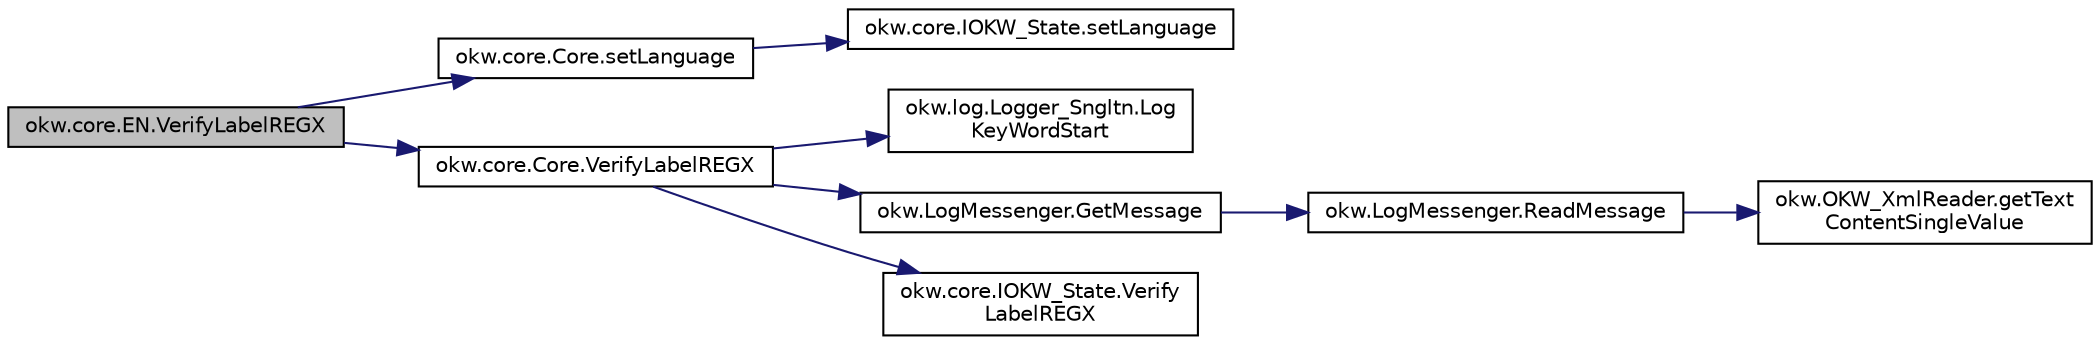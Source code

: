 digraph "okw.core.EN.VerifyLabelREGX"
{
 // INTERACTIVE_SVG=YES
 // LATEX_PDF_SIZE
  edge [fontname="Helvetica",fontsize="10",labelfontname="Helvetica",labelfontsize="10"];
  node [fontname="Helvetica",fontsize="10",shape=record];
  rankdir="LR";
  Node3249 [label="okw.core.EN.VerifyLabelREGX",height=0.2,width=0.4,color="black", fillcolor="grey75", style="filled", fontcolor="black",tooltip="Überprüft die Überschrift des Objektes."];
  Node3249 -> Node3250 [color="midnightblue",fontsize="10",style="solid",fontname="Helvetica"];
  Node3250 [label="okw.core.Core.setLanguage",height=0.2,width=0.4,color="black", fillcolor="white", style="filled",URL="$classokw_1_1core_1_1_core.html#ab4e0f723d27cb11c944ec4c82c426100",tooltip="Setzt die Sprache auf den gegebenen wert Language."];
  Node3250 -> Node3251 [color="midnightblue",fontsize="10",style="solid",fontname="Helvetica"];
  Node3251 [label="okw.core.IOKW_State.setLanguage",height=0.2,width=0.4,color="black", fillcolor="white", style="filled",URL="$interfaceokw_1_1core_1_1_i_o_k_w___state.html#a866baa0bde08a47418f54d63bdb56097",tooltip="Interne Methode zum setzen der Sprache für die sprachabhängigen Ausgaben der Dokumentation (Log)."];
  Node3249 -> Node3252 [color="midnightblue",fontsize="10",style="solid",fontname="Helvetica"];
  Node3252 [label="okw.core.Core.VerifyLabelREGX",height=0.2,width=0.4,color="black", fillcolor="white", style="filled",URL="$classokw_1_1core_1_1_core.html#a15bd6c1b810f32fe6efcc76ccb10a0ae",tooltip="Überprüft die Überschrift des Objektes."];
  Node3252 -> Node3253 [color="midnightblue",fontsize="10",style="solid",fontname="Helvetica"];
  Node3253 [label="okw.log.Logger_Sngltn.Log\lKeyWordStart",height=0.2,width=0.4,color="black", fillcolor="white", style="filled",URL="$classokw_1_1log_1_1_logger___sngltn.html#a70ec25e200e00ecefc544e8fd371d2ef",tooltip="Ausgabe eines Schlüsselwortes."];
  Node3252 -> Node3254 [color="midnightblue",fontsize="10",style="solid",fontname="Helvetica"];
  Node3254 [label="okw.LogMessenger.GetMessage",height=0.2,width=0.4,color="black", fillcolor="white", style="filled",URL="$classokw_1_1_log_messenger.html#af225d1f037d47b3b085175c09d78bdd2",tooltip="Holt die Log-Meldung für MethodeNmae/Textkey ohne weitere Parameter."];
  Node3254 -> Node3255 [color="midnightblue",fontsize="10",style="solid",fontname="Helvetica"];
  Node3255 [label="okw.LogMessenger.ReadMessage",height=0.2,width=0.4,color="black", fillcolor="white", style="filled",URL="$classokw_1_1_log_messenger.html#a530cd6ab82ec82a04206a2e976ec06e3",tooltip="Interne Kernfunktion holt die Log-Meldung mit Platzhaltern aus der XML-Datei."];
  Node3255 -> Node3256 [color="midnightblue",fontsize="10",style="solid",fontname="Helvetica"];
  Node3256 [label="okw.OKW_XmlReader.getText\lContentSingleValue",height=0.2,width=0.4,color="black", fillcolor="white", style="filled",URL="$classokw_1_1_o_k_w___xml_reader.html#ab920b5335a2e1429c14cc5f8e79f39eb",tooltip="Lies den TextContent eines Tag."];
  Node3252 -> Node3257 [color="midnightblue",fontsize="10",style="solid",fontname="Helvetica"];
  Node3257 [label="okw.core.IOKW_State.Verify\lLabelREGX",height=0.2,width=0.4,color="black", fillcolor="white", style="filled",URL="$interfaceokw_1_1core_1_1_i_o_k_w___state.html#a070f48adbb7a8148c8276ee965773a6d",tooltip="Überprüft die Überschrift des Objektes."];
}

